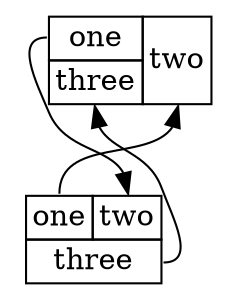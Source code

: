 digraph G {
  node [shape=plaintext]
  a [label=<<TABLE BORDER="0" CELLBORDER="1" CELLSPACING="0">
              <TR><TD PORT="1">one</TD><TD PORT="2" ROWSPAN="2">two</TD></TR>
              <TR><TD PORT="3">three</TD></TR>
            </TABLE>>];
  b [label=<<TABLE BORDER="0" CELLBORDER="1" CELLSPACING="0">
              <TR><TD PORT="1">one</TD><TD PORT="2">two</TD></TR>
              <TR><TD PORT="3" COLSPAN="2">three</TD></TR>
            </TABLE>>];
  a:1 -> b:2;
  b:1 -> a:2;
  b:3 -> a:3;
}
